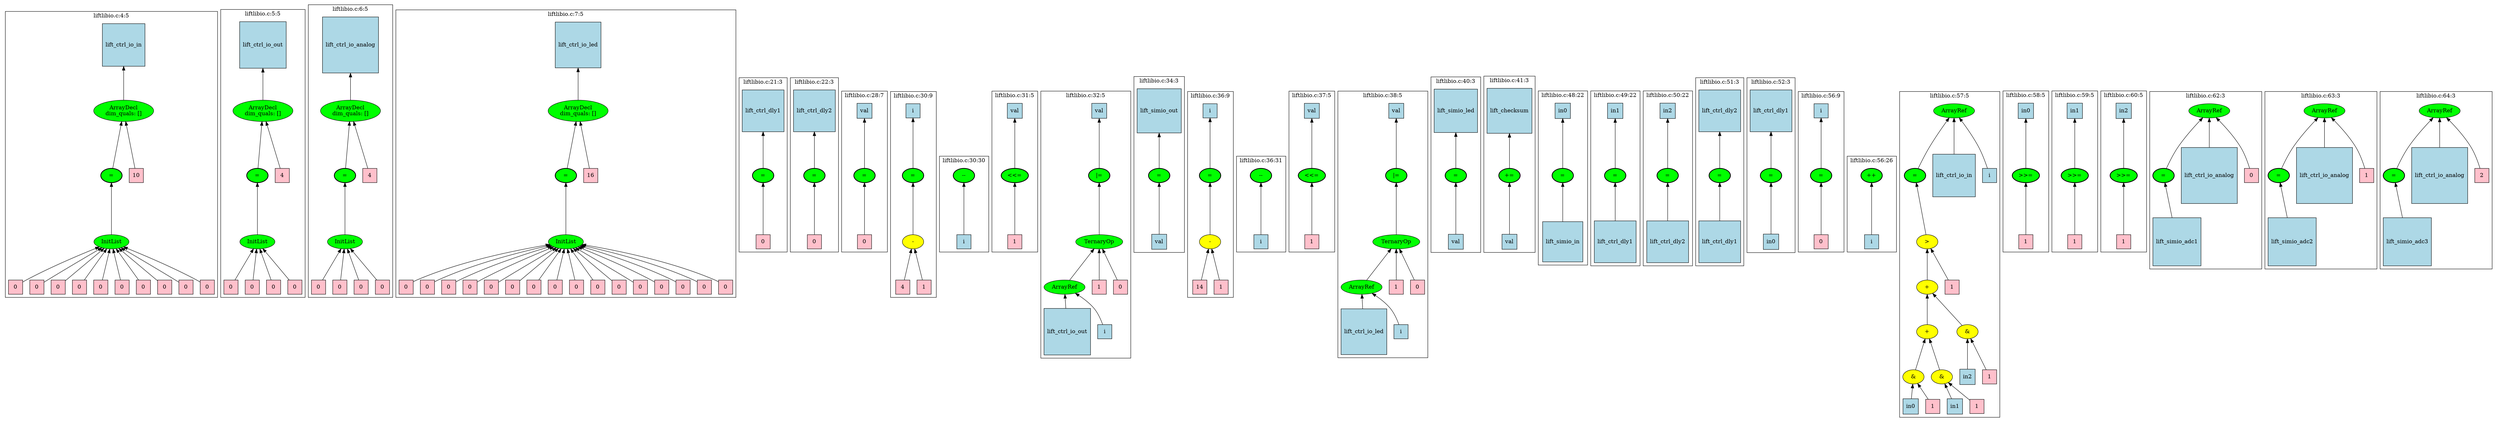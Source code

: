 strict graph "" {
	graph [bb="0,0,5791.9,946",
		newrank=true
	];
	node [label="\N"];
	{
		graph [rank=same,
			rankdir=LR
		];
		rank2	[height=0.5,
			label="",
			pos="0.5,562.5",
			style=invis,
			width=0.013889];
		73	[fillcolor=green,
			height=0.5,
			label="=",
			pos="278.5,562.5",
			style="filled,bold",
			width=0.75];
		rank2 -- 73	[pos="1.043,562.5 84.497,562.5 167.95,562.5 251.4,562.5",
			style=invis];
		89	[fillcolor=green,
			height=0.5,
			label="=",
			pos="650.5,562.5",
			style="filled,bold",
			width=0.75];
		73 -- 89	[pos="283.37,580.52 289.42,598.93 301.7,626.53 323.5,639 365.75,663.16 496.13,653.76 542.5,639 580.38,626.94 616.38,596.25 635.75,577.61",
			style=invis];
		99	[fillcolor=green,
			height=0.5,
			label="=",
			pos="872.5,562.5",
			style="filled,bold",
			width=0.75];
		89 -- 99	[pos="655.37,580.52 661.42,598.93 673.7,626.53 695.5,639 722.12,654.23 735.28,648.3 764.5,639 802.38,626.94 838.38,596.25 857.75,577.61",
			style=invis];
		109	[fillcolor=green,
			height=0.5,
			label="=",
			pos="1430.5,562.5",
			style="filled,bold",
			width=0.75];
		99 -- 109	[pos="877.37,580.52 883.42,598.93 895.7,626.53 917.5,639 944.12,654.23 955.94,641.61 986.5,639 1147,625.27 1336.7,584.1 1404.7,568.54",
			style=invis];
		161	[fillcolor=green,
			height=0.5,
			label="=",
			pos="1921.5,562.5",
			style="filled,bold",
			width=0.75];
		109 -- 161	[pos="1435.4,580.52 1441.4,598.93 1453.7,626.53 1475.5,639 1512.2,660.02 1818.1,656.77 1856.5,639 1882.8,626.85 1902.3,598.29 1912.8,579.71",
			style=invis];
		164	[fillcolor=green,
			height=0.5,
			label="=",
			pos="2033.5,562.5",
			style="filled,bold",
			width=0.75];
		161 -- 164	[pos="1948.6,562.5 1967.9,562.5 1987.1,562.5 2006.3,562.5",
			style=invis];
		173	[fillcolor=green,
			height=0.5,
			label="=",
			pos="2140.5,562.5",
			style="filled,bold",
			width=0.75];
		164 -- 173	[pos="2060.7,562.5 2078.2,562.5 2095.8,562.5 2113.4,562.5",
			style=invis];
		182	[fillcolor=green,
			height=0.5,
			label="=",
			pos="2249.5,562.5",
			style="filled,bold",
			width=0.75];
		173 -- 182	[pos="2167.8,562.5 2186,562.5 2204.2,562.5 2222.4,562.5",
			style=invis];
		190	[fillcolor=green,
			height=0.5,
			label="--",
			pos="2360.5,562.5",
			style="filled,bold",
			width=0.75];
		182 -- 190	[pos="2276.8,562.5 2295.7,562.5 2314.5,562.5 2333.4,562.5",
			style=invis];
		193	[fillcolor=green,
			height=0.5,
			label="<<=",
			pos="2466.5,562.5",
			style="filled,bold",
			width=0.75];
		190 -- 193	[pos="2387.8,562.5 2405,562.5 2422.2,562.5 2439.5,562.5",
			style=invis];
		196	[fillcolor=green,
			height=0.5,
			label="|=",
			pos="2654.5,562.5",
			style="filled,bold",
			width=0.75];
		193 -- 196	[pos="2493.7,562.5 2538.3,562.5 2582.9,562.5 2627.5,562.5",
			style=invis];
		204	[fillcolor=green,
			height=0.5,
			label="=",
			pos="2797.5,562.5",
			style="filled,bold",
			width=0.75];
		196 -- 204	[pos="2681.6,562.5 2711.2,562.5 2740.8,562.5 2770.3,562.5",
			style=invis];
		209	[fillcolor=green,
			height=0.5,
			label="=",
			pos="2913.5,562.5",
			style="filled,bold",
			width=0.75];
		204 -- 209	[pos="2824.7,562.5 2845.3,562.5 2865.9,562.5 2886.4,562.5",
			style=invis];
		217	[fillcolor=green,
			height=0.5,
			label="--",
			pos="3024.5,562.5",
			style="filled,bold",
			width=0.75];
		209 -- 217	[pos="2940.8,562.5 2959.7,562.5 2978.5,562.5 2997.4,562.5",
			style=invis];
		220	[fillcolor=green,
			height=0.5,
			label="<<=",
			pos="3130.5,562.5",
			style="filled,bold",
			width=0.75];
		217 -- 220	[pos="3051.8,562.5 3069,562.5 3086.2,562.5 3103.5,562.5",
			style=invis];
		223	[fillcolor=green,
			height=0.5,
			label="|=",
			pos="3318.5,562.5",
			style="filled,bold",
			width=0.75];
		220 -- 223	[pos="3157.7,562.5 3202.3,562.5 3246.9,562.5 3291.5,562.5",
			style=invis];
		231	[fillcolor=green,
			height=0.5,
			label="=",
			pos="3461.5,562.5",
			style="filled,bold",
			width=0.75];
		223 -- 231	[pos="3345.6,562.5 3375.2,562.5 3404.8,562.5 3434.3,562.5",
			style=invis];
		234	[fillcolor=green,
			height=0.5,
			label="+=",
			pos="3579.5,562.5",
			style="filled,bold",
			width=0.75];
		231 -- 234	[pos="3488.7,562.5 3509.9,562.5 3531,562.5 3552.2,562.5",
			style=invis];
		246	[fillcolor=green,
			height=0.5,
			label="=",
			pos="3694.5,562.5",
			style="filled,bold",
			width=0.75];
		234 -- 246	[pos="3606.9,562.5 3627.1,562.5 3647.3,562.5 3667.5,562.5",
			style=invis];
		250	[fillcolor=green,
			height=0.5,
			label="=",
			pos="3806.5,562.5",
			style="filled,bold",
			width=0.75];
		246 -- 250	[pos="3721.6,562.5 3740.9,562.5 3760.1,562.5 3779.3,562.5",
			style=invis];
		254	[fillcolor=green,
			height=0.5,
			label="=",
			pos="3918.5,562.5",
			style="filled,bold",
			width=0.75];
		250 -- 254	[pos="3833.6,562.5 3852.9,562.5 3872.1,562.5 3891.3,562.5",
			style=invis];
		258	[fillcolor=green,
			height=0.5,
			label="=",
			pos="4030.5,562.5",
			style="filled,bold",
			width=0.75];
		254 -- 258	[pos="3945.6,562.5 3964.9,562.5 3984.1,562.5 4003.3,562.5",
			style=invis];
		261	[fillcolor=green,
			height=0.5,
			label="=",
			pos="4142.5,562.5",
			style="filled,bold",
			width=0.75];
		258 -- 261	[pos="4057.6,562.5 4076.9,562.5 4096.1,562.5 4115.3,562.5",
			style=invis];
		266	[fillcolor=green,
			height=0.5,
			label="=",
			pos="4249.5,562.5",
			style="filled,bold",
			width=0.75];
		261 -- 266	[pos="4169.7,562.5 4187.2,562.5 4204.8,562.5 4222.4,562.5",
			style=invis];
		272	[fillcolor=green,
			height=0.5,
			label="++",
			pos="4355.5,562.5",
			style="filled,bold",
			width=0.75];
		266 -- 272	[pos="4276.8,562.5 4294,562.5 4311.2,562.5 4328.5,562.5",
			style=invis];
		275	[fillcolor=green,
			height=0.5,
			label="=",
			pos="4465.5,562.5",
			style="filled,bold",
			width=0.75];
		272 -- 275	[pos="4382.6,562.5 4401.1,562.5 4419.7,562.5 4438.3,562.5",
			style=invis];
		292	[fillcolor=green,
			height=0.5,
			label=">>=",
			pos="4719.5,562.5",
			style="filled,bold",
			width=0.75];
		275 -- 292	[pos="4470.4,580.52 4476.4,598.93 4488.7,626.53 4510.5,639 4539.2,655.44 4629.7,653.49 4659.5,639 4684.5,626.81 4702.2,598.56 4711.6,580.01",
			style=invis];
		295	[fillcolor=green,
			height=0.5,
			label=">>=",
			pos="4822.5,562.5",
			style="filled,bold",
			width=0.75];
		292 -- 295	[pos="4746.9,562.5 4763,562.5 4779.2,562.5 4795.3,562.5",
			style=invis];
		298	[fillcolor=green,
			height=0.5,
			label=">>=",
			pos="4925.5,562.5",
			style="filled,bold",
			width=0.75];
		295 -- 298	[pos="4849.9,562.5 4866,562.5 4882.2,562.5 4898.3,562.5",
			style=invis];
		301	[fillcolor=green,
			height=0.5,
			label="=",
			pos="5016.5,562.5",
			style="filled,bold",
			width=0.75];
		298 -- 301	[pos="4952.5,562.5 4964.7,562.5 4976.8,562.5 4989,562.5",
			style=invis];
		306	[fillcolor=green,
			height=0.5,
			label="=",
			pos="5284.5,562.5",
			style="filled,bold",
			width=0.75];
		301 -- 306	[pos="5021.5,580.19 5027.7,598.61 5040.4,626.49 5062.5,639 5096.2,658.03 5202.7,657.71 5236.5,639 5259,626.55 5272.4,598.66 5279.1,580.22",
			style=invis];
		311	[fillcolor=green,
			height=0.5,
			label="=",
			pos="5552.5,562.5",
			style="filled,bold",
			width=0.75];
		306 -- 311	[pos="5289.5,580.19 5295.7,598.61 5308.4,626.49 5330.5,639 5364.2,658.03 5470.7,657.71 5504.5,639 5527,626.55 5540.4,598.66 5547.1,580.22",
			style=invis];
		end	[height=0.5,
			label="",
			pos="5788.5,562.5",
			style=invis,
			width=0.013889];
		311 -- end	[pos="5557.5,580.19 5563.7,598.61 5576.4,626.49 5598.5,639 5632.2,658.03 5739.6,659.33 5772.5,639 5798.4,623.02 5791.2,576.43 5789,565.04",
			style=invis];
	}
	subgraph cluster261 {
		graph [bb="4090.5,391,4194.5,779",
			label="liftlibio.c:52:3",
			lheight=0.21,
			lp="4142.5,767.5",
			lwidth=1.10
		];
		261;
		263	[fillcolor=lightblue,
			height=0.5,
			label=in0,
			pos="4142.5,417",
			shape=square,
			style=filled,
			width=0.5];
		261 -- 263	[dir=back,
			pos="s,4142.5,544.48 4142.5,534.14 4142.5,504.91 4142.5,459.48 4142.5,435"];
		262	[fillcolor=lightblue,
			height=1.2222,
			label=lift_ctrl_dly1,
			pos="4142.5,704",
			shape=square,
			style=filled,
			width=1.2222];
		262 -- 261	[dir=back,
			pos="s,4142.5,659.63 4142.5,649.36 4142.5,624.93 4142.5,597.7 4142.5,580.59"];
	}
	subgraph cluster196 {
		graph [bb="2522.5,152,2734.5,753",
			label="liftlibio.c:32:5",
			lheight=0.21,
			lp="2628.5,741.5",
			lwidth=1.10
		];
		196;
		198	[fillcolor=green,
			height=0.5,
			label=TernaryOp,
			pos="2654.5,417",
			style=filled,
			width=1.3721];
		196 -- 198	[dir=back,
			pos="s,2654.5,544.48 2654.5,534.14 2654.5,504.91 2654.5,459.48 2654.5,435"];
		199	[fillcolor=green,
			height=0.5,
			label=ArrayRef,
			pos="2574.5,312",
			style=filled,
			width=1.2277];
		198 -- 199	[dir=back,
			pos="s,2641.6,399.45 2635.4,391.46 2620.6,372.31 2600.3,346.24 2587.3,329.51"];
		202	[fillcolor=pink,
			height=0.5,
			label=1,
			pos="2654.5,312",
			shape=square,
			style=filled,
			width=0.5];
		198 -- 202	[dir=back,
			pos="s,2654.5,398.99 2654.5,388.76 2654.5,370.12 2654.5,346 2654.5,330.03"];
		203	[fillcolor=pink,
			height=0.5,
			label=0,
			pos="2708.5,312",
			shape=square,
			style=filled,
			width=0.5];
		198 -- 203	[dir=back,
			pos="s,2663.4,398.99 2668.1,390.05 2678,371.25 2691,346.37 2699.6,330.03"];
		200	[fillcolor=lightblue,
			height=1.3611,
			label=lift_ctrl_io_out,
			pos="2579.5,209",
			shape=square,
			style=filled,
			width=1.3611];
		199 -- 200	[dir=back,
			pos="s,2575.3,293.87 2575.8,283.77 2576.2,275.85 2576.7,266.95 2577.1,258.15"];
		201	[fillcolor=lightblue,
			height=0.5,
			label=i,
			pos="2664.5,209",
			shape=square,
			style=filled,
			width=0.5];
		199 -- 201	[dir=back,
			pos="s,2595.8,296.19 2603.8,290.01 2615.1,280.97 2627.7,269.78 2637.5,258 2645.2,248.72 2651.8,236.95 2656.6,227.39"];
		197	[fillcolor=lightblue,
			height=0.5,
			label=val,
			pos="2654.5,704",
			shape=square,
			style=filled,
			width=0.5];
		197 -- 196	[dir=back,
			pos="s,2654.5,685.89 2654.5,675.54 2654.5,647.39 2654.5,604.46 2654.5,580.75"];
	}
	subgraph cluster109 {
		graph [bb="999.5,286,1861.5,928.5",
			label="liftlibio.c:7:5",
			lheight=0.21,
			lp="1430.5,917",
			lwidth=1.00
		];
		109;
		114	[fillcolor=green,
			height=0.5,
			label=InitList,
			pos="1430.5,417",
			style=filled,
			width=1.011];
		109 -- 114	[dir=back,
			pos="s,1430.5,544.48 1430.5,534.14 1430.5,504.91 1430.5,459.48 1430.5,435"];
		115	[fillcolor=pink,
			height=0.5,
			label=0,
			pos="1025.5,312",
			shape=square,
			style=filled,
			width=0.5];
		114 -- 115	[dir=back,
			pos="s,1395.4,412.04 1385.3,410.73 1312.8,401.2 1167.2,377.51 1052.5,330 1049.5,328.77 1046.5,327.23 1043.6,325.57"];
		116	[fillcolor=pink,
			height=0.5,
			label=0,
			pos="1079.5,312",
			shape=square,
			style=filled,
			width=0.5];
		114 -- 116	[dir=back,
			pos="s,1396.3,410.44 1386.2,408.63 1322.4,397.07 1202,371.6 1106.5,330 1103.6,328.72 1100.6,327.14 1097.7,325.48"];
		117	[fillcolor=pink,
			height=0.5,
			label=0,
			pos="1133.5,312",
			shape=square,
			style=filled,
			width=0.5];
		114 -- 117	[dir=back,
			pos="s,1397.9,408.47 1388,406.02 1333.7,392.49 1237.6,365.85 1160.5,330 1157.6,328.65 1154.6,327.03 1151.7,325.35"];
		118	[fillcolor=pink,
			height=0.5,
			label=0,
			pos="1187.5,312",
			shape=square,
			style=filled,
			width=0.5];
		114 -- 118	[dir=back,
			pos="s,1401.1,406.23 1391.7,402.96 1347.7,387.65 1274.4,360.45 1214.5,330 1211.5,328.49 1208.5,326.76 1205.5,324.99"];
		119	[fillcolor=pink,
			height=0.5,
			label=0,
			pos="1241.5,312",
			shape=square,
			style=filled,
			width=0.5];
		114 -- 119	[dir=back,
			pos="s,1405.8,403.59 1396.5,398.9 1363.5,382.03 1312,355.2 1268.5,330 1265.6,328.33 1262.6,326.52 1259.7,324.71"];
		120	[fillcolor=pink,
			height=0.5,
			label=0,
			pos="1295.5,312",
			shape=square,
			style=filled,
			width=0.5];
		114 -- 120	[dir=back,
			pos="s,1411.4,401.46 1403.3,395.23 1376.6,374.86 1336.6,344.37 1313.6,326.81"];
		121	[fillcolor=pink,
			height=0.5,
			label=0,
			pos="1349.5,312",
			shape=square,
			style=filled,
			width=0.5];
		114 -- 121	[dir=back,
			pos="s,1417.8,399.91 1411.6,391.99 1396.7,372.98 1376.2,346.91 1362.9,330.01"];
		122	[fillcolor=pink,
			height=0.5,
			label=0,
			pos="1403.5,312",
			shape=square,
			style=filled,
			width=0.5];
		114 -- 122	[dir=back,
			pos="s,1426,398.99 1423.5,389.28 1418.6,370.57 1412.2,346.14 1408,330.03"];
		123	[fillcolor=pink,
			height=0.5,
			label=0,
			pos="1457.5,312",
			shape=square,
			style=filled,
			width=0.5];
		114 -- 123	[dir=back,
			pos="s,1435,398.99 1437.5,389.28 1442.4,370.57 1448.8,346.14 1453,330.03"];
		124	[fillcolor=pink,
			height=0.5,
			label=0,
			pos="1511.5,312",
			shape=square,
			style=filled,
			width=0.5];
		114 -- 124	[dir=back,
			pos="s,1443.2,399.91 1449.4,391.99 1464.3,372.98 1484.8,346.91 1498.1,330.01"];
		125	[fillcolor=pink,
			height=0.5,
			label=0,
			pos="1565.5,312",
			shape=square,
			style=filled,
			width=0.5];
		114 -- 125	[dir=back,
			pos="s,1449.6,401.46 1457.7,395.23 1484.4,374.86 1524.4,344.37 1547.4,326.81"];
		126	[fillcolor=pink,
			height=0.5,
			label=0,
			pos="1619.5,312",
			shape=square,
			style=filled,
			width=0.5];
		114 -- 126	[dir=back,
			pos="s,1455.2,403.59 1464.5,398.9 1497.5,382.03 1549,355.2 1592.5,330 1595.4,328.33 1598.4,326.52 1601.3,324.71"];
		127	[fillcolor=pink,
			height=0.5,
			label=0,
			pos="1673.5,312",
			shape=square,
			style=filled,
			width=0.5];
		114 -- 127	[dir=back,
			pos="s,1459.9,406.23 1469.3,402.96 1513.3,387.65 1586.6,360.45 1646.5,330 1649.5,328.49 1652.5,326.76 1655.5,324.99"];
		128	[fillcolor=pink,
			height=0.5,
			label=0,
			pos="1727.5,312",
			shape=square,
			style=filled,
			width=0.5];
		114 -- 128	[dir=back,
			pos="s,1463.1,408.47 1473,406.02 1527.3,392.49 1623.4,365.85 1700.5,330 1703.4,328.65 1706.4,327.03 1709.3,325.35"];
		129	[fillcolor=pink,
			height=0.5,
			label=0,
			pos="1781.5,312",
			shape=square,
			style=filled,
			width=0.5];
		114 -- 129	[dir=back,
			pos="s,1464.7,410.44 1474.8,408.63 1538.6,397.07 1659,371.6 1754.5,330 1757.4,328.72 1760.4,327.14 1763.3,325.48"];
		130	[fillcolor=pink,
			height=0.5,
			label=0,
			pos="1835.5,312",
			shape=square,
			style=filled,
			width=0.5];
		114 -- 130	[dir=back,
			pos="s,1465.6,412.04 1475.7,410.73 1548.2,401.2 1693.8,377.51 1808.5,330 1811.5,328.77 1814.5,327.23 1817.4,325.57"];
		110	[fillcolor=green,
			height=0.74639,
			label="ArrayDecl
dim_quals: []",
			pos="1461.5,704",
			style=filled,
			width=1.7678];
		110 -- 109	[dir=back,
			pos="s,1455.7,677.09 1453.6,667.3 1447.4,639.43 1439,601.95 1434.3,580.49"];
		113	[fillcolor=pink,
			height=0.5,
			label=16,
			pos="1493.5,562.5",
			shape=square,
			style=filled,
			width=0.5];
		110 -- 113	[dir=back,
			pos="s,1467.4,677.09 1469.8,666.99 1476.1,639.33 1484.6,602.34 1489.5,580.9"];
		111	[fillcolor=lightblue,
			height=1.3611,
			label=lift_ctrl_io_led,
			pos="1461.5,848.5",
			shape=square,
			style=filled,
			width=1.3611];
		111 -- 110	[dir=back,
			pos="s,1461.5,799.26 1461.5,789.2 1461.5,769.04 1461.5,747.46 1461.5,731.19"];
	}
	subgraph cluster99 {
		graph [bb="777.5,286,991.5,938",
			label="liftlibio.c:6:5",
			lheight=0.21,
			lp="884.5,926.5",
			lwidth=1.00
		];
		99;
		104	[fillcolor=green,
			height=0.5,
			label=InitList,
			pos="872.5,417",
			style=filled,
			width=1.011];
		99 -- 104	[dir=back,
			pos="s,872.5,544.48 872.5,534.14 872.5,504.91 872.5,459.48 872.5,435"];
		105	[fillcolor=pink,
			height=0.5,
			label=0,
			pos="803.5,312",
			shape=square,
			style=filled,
			width=0.5];
		104 -- 105	[dir=back,
			pos="s,861.41,399.45 855.78,391.05 843.16,372.2 826.16,346.82 815.02,330.19"];
		106	[fillcolor=pink,
			height=0.5,
			label=0,
			pos="857.5,312",
			shape=square,
			style=filled,
			width=0.5];
		104 -- 106	[dir=back,
			pos="s,870.02,398.99 868.57,389.02 865.85,370.35 862.32,346.07 859.98,330.03"];
		107	[fillcolor=pink,
			height=0.5,
			label=0,
			pos="911.5,312",
			shape=square,
			style=filled,
			width=0.5];
		104 -- 107	[dir=back,
			pos="s,878.94,398.99 882.52,389.54 889.61,370.8 898.92,346.22 905.05,330.03"];
		108	[fillcolor=pink,
			height=0.5,
			label=0,
			pos="965.5,312",
			shape=square,
			style=filled,
			width=0.5];
		104 -- 108	[dir=back,
			pos="s,886.62,400.36 893.53,392.71 910.69,373.71 934.54,347.29 950,330.17"];
		100	[fillcolor=green,
			height=0.74639,
			label="ArrayDecl
dim_quals: []",
			pos="903.5,704",
			style=filled,
			width=1.7678];
		100 -- 99	[dir=back,
			pos="s,897.74,677.09 895.57,667.3 889.37,639.43 881.04,601.95 876.28,580.49"];
		103	[fillcolor=pink,
			height=0.5,
			label=4,
			pos="935.5,562.5",
			shape=square,
			style=filled,
			width=0.5];
		100 -- 103	[dir=back,
			pos="s,909.44,677.09 911.76,666.99 918.1,639.33 926.59,602.34 931.51,580.9"];
		101	[fillcolor=lightblue,
			height=1.625,
			label=lift_ctrl_io_analog,
			pos="903.5,848.5",
			shape=square,
			style=filled,
			width=1.625];
		101 -- 100	[dir=back,
			pos="s,903.5,789.95 903.5,779.82 903.5,762.5 903.5,744.91 903.5,731.13"];
	}
	subgraph cluster73 {
		graph [bb="9.5,286,547.5,925.5",
			label="liftlibio.c:4:5",
			lheight=0.21,
			lp="278.5,914",
			lwidth=1.00
		];
		73;
		78	[fillcolor=green,
			height=0.5,
			label=InitList,
			pos="278.5,417",
			style=filled,
			width=1.011];
		73 -- 78	[dir=back,
			pos="s,278.5,544.48 278.5,534.14 278.5,504.91 278.5,459.48 278.5,435"];
		79	[fillcolor=pink,
			height=0.5,
			label=0,
			pos="35.5,312",
			shape=square,
			style=filled,
			width=0.5];
		78 -- 79	[dir=back,
			pos="s,249.11,406.23 239.65,402.96 195.68,387.65 122.37,360.45 62.5,330 59.537,328.49 56.48,326.76 53.536,324.99"];
		80	[fillcolor=pink,
			height=0.5,
			label=0,
			pos="89.5,312",
			shape=square,
			style=filled,
			width=0.5];
		78 -- 80	[dir=back,
			pos="s,253.77,403.59 244.54,398.9 211.48,382.03 160.01,355.2 116.5,330 113.62,328.33 110.61,326.52 107.69,324.71"];
		81	[fillcolor=pink,
			height=0.5,
			label=0,
			pos="143.5,312",
			shape=square,
			style=filled,
			width=0.5];
		78 -- 81	[dir=back,
			pos="s,259.44,401.46 251.28,395.23 224.58,374.86 184.61,344.37 161.6,326.81"];
		82	[fillcolor=pink,
			height=0.5,
			label=0,
			pos="197.5,312",
			shape=square,
			style=filled,
			width=0.5];
		78 -- 82	[dir=back,
			pos="s,265.84,399.91 259.61,391.99 244.67,372.98 224.17,346.91 210.88,330.01"];
		83	[fillcolor=pink,
			height=0.5,
			label=0,
			pos="251.5,312",
			shape=square,
			style=filled,
			width=0.5];
		78 -- 83	[dir=back,
			pos="s,274.04,398.99 271.5,389.28 266.59,370.57 260.19,346.14 255.97,330.03"];
		84	[fillcolor=pink,
			height=0.5,
			label=0,
			pos="305.5,312",
			shape=square,
			style=filled,
			width=0.5];
		78 -- 84	[dir=back,
			pos="s,282.96,398.99 285.5,389.28 290.41,370.57 296.81,346.14 301.03,330.03"];
		85	[fillcolor=pink,
			height=0.5,
			label=0,
			pos="359.5,312",
			shape=square,
			style=filled,
			width=0.5];
		78 -- 85	[dir=back,
			pos="s,291.16,399.91 297.39,391.99 312.33,372.98 332.83,346.91 346.12,330.01"];
		86	[fillcolor=pink,
			height=0.5,
			label=0,
			pos="413.5,312",
			shape=square,
			style=filled,
			width=0.5];
		78 -- 86	[dir=back,
			pos="s,297.56,401.46 305.72,395.23 332.42,374.86 372.39,344.37 395.4,326.81"];
		87	[fillcolor=pink,
			height=0.5,
			label=0,
			pos="467.5,312",
			shape=square,
			style=filled,
			width=0.5];
		78 -- 87	[dir=back,
			pos="s,303.23,403.59 312.46,398.9 345.52,382.03 396.99,355.2 440.5,330 443.38,328.33 446.39,326.52 449.31,324.71"];
		88	[fillcolor=pink,
			height=0.5,
			label=0,
			pos="521.5,312",
			shape=square,
			style=filled,
			width=0.5];
		78 -- 88	[dir=back,
			pos="s,307.89,406.23 317.35,402.96 361.32,387.65 434.63,360.45 494.5,330 497.46,328.49 500.52,326.76 503.46,324.99"];
		74	[fillcolor=green,
			height=0.74639,
			label="ArrayDecl
dim_quals: []",
			pos="309.5,704",
			style=filled,
			width=1.7678];
		74 -- 73	[dir=back,
			pos="s,303.74,677.09 301.57,667.3 295.37,639.43 287.04,601.95 282.28,580.49"];
		77	[fillcolor=pink,
			height=0.5,
			label=10,
			pos="341.5,562.5",
			shape=square,
			style=filled,
			width=0.5];
		74 -- 77	[dir=back,
			pos="s,315.44,677.09 317.76,666.99 324.1,639.33 332.59,602.34 337.51,580.9"];
		75	[fillcolor=lightblue,
			height=1.2778,
			label=lift_ctrl_io_in,
			pos="309.5,848.5",
			shape=square,
			style=filled,
			width=1.2778];
		75 -- 74	[dir=back,
			pos="s,309.5,802.41 309.5,792.28 309.5,771.24 309.5,748.24 309.5,731.14"];
	}
	subgraph cluster193 {
		graph [bb="2419.5,391,2514.5,753",
			label="liftlibio.c:31:5",
			lheight=0.21,
			lp="2467,741.5",
			lwidth=1.10
		];
		193;
		195	[fillcolor=pink,
			height=0.5,
			label=1,
			pos="2466.5,417",
			shape=square,
			style=filled,
			width=0.5];
		193 -- 195	[dir=back,
			pos="s,2466.5,544.48 2466.5,534.14 2466.5,504.91 2466.5,459.48 2466.5,435"];
		194	[fillcolor=lightblue,
			height=0.5,
			label=val,
			pos="2466.5,704",
			shape=square,
			style=filled,
			width=0.5];
		194 -- 193	[dir=back,
			pos="s,2466.5,685.89 2466.5,675.54 2466.5,647.39 2466.5,604.46 2466.5,580.75"];
	}
	subgraph cluster292 {
		graph [bb="4672.5,391,4767.5,753",
			label="liftlibio.c:58:5",
			lheight=0.21,
			lp="4720,741.5",
			lwidth=1.10
		];
		292;
		294	[fillcolor=pink,
			height=0.5,
			label=1,
			pos="4719.5,417",
			shape=square,
			style=filled,
			width=0.5];
		292 -- 294	[dir=back,
			pos="s,4719.5,544.48 4719.5,534.14 4719.5,504.91 4719.5,459.48 4719.5,435"];
		293	[fillcolor=lightblue,
			height=0.5,
			label=in0,
			pos="4719.5,704",
			shape=square,
			style=filled,
			width=0.5];
		293 -- 292	[dir=back,
			pos="s,4719.5,685.89 4719.5,675.54 4719.5,647.39 4719.5,604.46 4719.5,580.75"];
	}
	subgraph cluster258 {
		graph [bb="3978.5,365,4082.5,779",
			label="liftlibio.c:51:3",
			lheight=0.21,
			lp="4030.5,767.5",
			lwidth=1.10
		];
		258;
		260	[fillcolor=lightblue,
			height=1.2222,
			label=lift_ctrl_dly1,
			pos="4030.5,417",
			shape=square,
			style=filled,
			width=1.2222];
		258 -- 260	[dir=back,
			pos="s,4030.5,544.48 4030.5,534.21 4030.5,513.57 4030.5,484.82 4030.5,461.09"];
		259	[fillcolor=lightblue,
			height=1.2222,
			label=lift_ctrl_dly2,
			pos="4030.5,704",
			shape=square,
			style=filled,
			width=1.2222];
		259 -- 258	[dir=back,
			pos="s,4030.5,659.63 4030.5,649.36 4030.5,624.93 4030.5,597.7 4030.5,580.59"];
	}
	subgraph cluster217 {
		graph [bb="2974.5,391,3075.5,611.5",
			label="liftlibio.c:36:31",
			lheight=0.21,
			lp="3025,600",
			lwidth=1.18
		];
		217;
		218	[fillcolor=lightblue,
			height=0.5,
			label=i,
			pos="3024.5,417",
			shape=square,
			style=filled,
			width=0.5];
		217 -- 218	[dir=back,
			pos="s,3024.5,544.48 3024.5,534.14 3024.5,504.91 3024.5,459.48 3024.5,435"];
	}
	subgraph cluster190 {
		graph [bb="2310.5,391,2411.5,611.5",
			label="liftlibio.c:30:30",
			lheight=0.21,
			lp="2361,600",
			lwidth=1.18
		];
		190;
		191	[fillcolor=lightblue,
			height=0.5,
			label=i,
			pos="2360.5,417",
			shape=square,
			style=filled,
			width=0.5];
		190 -- 191	[dir=back,
			pos="s,2360.5,544.48 2360.5,534.14 2360.5,504.91 2360.5,459.48 2360.5,435"];
	}
	subgraph cluster234 {
		graph [bb="3524.5,391,3634.5,782",
			label="liftlibio.c:41:3",
			lheight=0.21,
			lp="3579.5,770.5",
			lwidth=1.10
		];
		234;
		236	[fillcolor=lightblue,
			height=0.5,
			label=val,
			pos="3579.5,417",
			shape=square,
			style=filled,
			width=0.5];
		234 -- 236	[dir=back,
			pos="s,3579.5,544.48 3579.5,534.14 3579.5,504.91 3579.5,459.48 3579.5,435"];
		235	[fillcolor=lightblue,
			height=1.3056,
			label=lift_checksum,
			pos="3579.5,704",
			shape=square,
			style=filled,
			width=1.3056];
		235 -- 234	[dir=back,
			pos="s,3579.5,656.94 3579.5,646.91 3579.5,623.13 3579.5,597.14 3579.5,580.6"];
	}
	subgraph cluster295 {
		graph [bb="4775.5,391,4870.5,753",
			label="liftlibio.c:59:5",
			lheight=0.21,
			lp="4823,741.5",
			lwidth=1.10
		];
		295;
		297	[fillcolor=pink,
			height=0.5,
			label=1,
			pos="4822.5,417",
			shape=square,
			style=filled,
			width=0.5];
		295 -- 297	[dir=back,
			pos="s,4822.5,544.48 4822.5,534.14 4822.5,504.91 4822.5,459.48 4822.5,435"];
		296	[fillcolor=lightblue,
			height=0.5,
			label=in1,
			pos="4822.5,704",
			shape=square,
			style=filled,
			width=0.5];
		296 -- 295	[dir=back,
			pos="s,4822.5,685.89 4822.5,675.54 4822.5,647.39 4822.5,604.46 4822.5,580.75"];
	}
	subgraph cluster182 {
		graph [bb="2196.5,286,2302.5,753",
			label="liftlibio.c:30:9",
			lheight=0.21,
			lp="2249.5,741.5",
			lwidth=1.10
		];
		182;
		184	[fillcolor=yellow,
			height=0.5,
			label="-",
			pos="2249.5,417",
			style=filled,
			width=0.75];
		182 -- 184	[dir=back,
			pos="s,2249.5,544.48 2249.5,534.14 2249.5,504.91 2249.5,459.48 2249.5,435"];
		185	[fillcolor=pink,
			height=0.5,
			label=4,
			pos="2222.5,312",
			shape=square,
			style=filled,
			width=0.5];
		184 -- 185	[dir=back,
			pos="s,2245,398.99 2242.5,389.28 2237.6,370.57 2231.2,346.14 2227,330.03"];
		186	[fillcolor=pink,
			height=0.5,
			label=1,
			pos="2276.5,312",
			shape=square,
			style=filled,
			width=0.5];
		184 -- 186	[dir=back,
			pos="s,2254,398.99 2256.5,389.28 2261.4,370.57 2267.8,346.14 2272,330.03"];
		183	[fillcolor=lightblue,
			height=0.5,
			label=i,
			pos="2249.5,704",
			shape=square,
			style=filled,
			width=0.5];
		183 -- 182	[dir=back,
			pos="s,2249.5,685.89 2249.5,675.54 2249.5,647.39 2249.5,604.46 2249.5,580.75"];
	}
	subgraph cluster231 {
		graph [bb="3406.5,391,3516.5,781.5",
			label="liftlibio.c:40:3",
			lheight=0.21,
			lp="3461.5,770",
			lwidth=1.10
		];
		231;
		233	[fillcolor=lightblue,
			height=0.5,
			label=val,
			pos="3461.5,417",
			shape=square,
			style=filled,
			width=0.5];
		231 -- 233	[dir=back,
			pos="s,3461.5,544.48 3461.5,534.14 3461.5,504.91 3461.5,459.48 3461.5,435"];
		232	[fillcolor=lightblue,
			height=1.2917,
			label=lift_simio_led,
			pos="3461.5,704",
			shape=square,
			style=filled,
			width=1.2917];
		232 -- 231	[dir=back,
			pos="s,3461.5,657.32 3461.5,647.28 3461.5,623.44 3461.5,597.33 3461.5,580.7"];
	}
	subgraph cluster173 {
		graph [bb="2093.5,391,2188.5,753",
			label="liftlibio.c:28:7",
			lheight=0.21,
			lp="2141,741.5",
			lwidth=1.10
		];
		173;
		176	[fillcolor=pink,
			height=0.5,
			label=0,
			pos="2140.5,417",
			shape=square,
			style=filled,
			width=0.5];
		173 -- 176	[dir=back,
			pos="s,2140.5,544.48 2140.5,534.14 2140.5,504.91 2140.5,459.48 2140.5,435"];
		174	[fillcolor=lightblue,
			height=0.5,
			label=val,
			pos="2140.5,704",
			shape=square,
			style=filled,
			width=0.5];
		174 -- 173	[dir=back,
			pos="s,2140.5,685.89 2140.5,675.54 2140.5,647.39 2140.5,604.46 2140.5,580.75"];
	}
	subgraph cluster254 {
		graph [bb="3866.5,365,3970.5,753",
			label="liftlibio.c:50:22",
			lheight=0.21,
			lp="3918.5,741.5",
			lwidth=1.18
		];
		254;
		257	[fillcolor=lightblue,
			height=1.2222,
			label=lift_ctrl_dly2,
			pos="3918.5,417",
			shape=square,
			style=filled,
			width=1.2222];
		254 -- 257	[dir=back,
			pos="s,3918.5,544.48 3918.5,534.21 3918.5,513.57 3918.5,484.82 3918.5,461.09"];
		255	[fillcolor=lightblue,
			height=0.5,
			label=in2,
			pos="3918.5,704",
			shape=square,
			style=filled,
			width=0.5];
		255 -- 254	[dir=back,
			pos="s,3918.5,685.89 3918.5,675.54 3918.5,647.39 3918.5,604.46 3918.5,580.75"];
	}
	subgraph cluster275 {
		graph [bb="4414.5,8,4664.5,753",
			label="liftlibio.c:57:5",
			lheight=0.21,
			lp="4539.5,741.5",
			lwidth=1.10
		];
		275;
		279	[fillcolor=yellow,
			height=0.5,
			label=">",
			pos="4489.5,417",
			style=filled,
			width=0.75];
		275 -- 279	[dir=back,
			pos="s,4468.3,544.48 4470,534.53 4474.9,505.31 4482.5,459.59 4486.7,435"];
		280	[fillcolor=yellow,
			height=0.5,
			label="+",
			pos="4489.5,312",
			style=filled,
			width=0.75];
		279 -- 280	[dir=back,
			pos="s,4489.5,398.99 4489.5,388.76 4489.5,370.12 4489.5,346 4489.5,330.03"];
		291	[fillcolor=pink,
			height=0.5,
			label=1,
			pos="4552.5,312",
			shape=square,
			style=filled,
			width=0.5];
		279 -- 291	[dir=back,
			pos="s,4499.3,399.91 4504.7,391.21 4516.2,372.28 4531.9,346.68 4542.1,330.01"];
		281	[fillcolor=yellow,
			height=0.5,
			label="+",
			pos="4489.5,209",
			style=filled,
			width=0.75];
		280 -- 281	[dir=back,
			pos="s,4489.5,293.87 4489.5,283.69 4489.5,265.7 4489.5,242.7 4489.5,227.22"];
		288	[fillcolor=yellow,
			height=0.5,
			label="&",
			pos="4584.5,209",
			style=filled,
			width=0.75];
		280 -- 288	[dir=back,
			pos="s,4503.5,296.1 4510.6,288.56 4528.9,269.06 4555,241.4 4570.7,224.64"];
		276	[fillcolor=green,
			height=0.5,
			label=ArrayRef,
			pos="4556.5,704",
			style=filled,
			width=1.2277];
		276 -- 275	[dir=back,
			pos="s,4545.2,686.45 4539.5,678.07 4528.5,661.89 4514,640.3 4501.5,621 4492.5,607.16 4482.6,591.26 4475.5,579.7"];
		277	[fillcolor=lightblue,
			height=1.2778,
			label=lift_ctrl_io_in,
			pos="4556.5,562.5",
			shape=square,
			style=filled,
			width=1.2778];
		276 -- 277	[dir=back,
			pos="s,4556.5,685.89 4556.5,675.8 4556.5,656.72 4556.5,630.76 4556.5,608.61"];
		278	[fillcolor=lightblue,
			height=0.5,
			label=i,
			pos="4638.5,562.5",
			shape=square,
			style=filled,
			width=0.5];
		276 -- 278	[dir=back,
			pos="s,4568.6,686.51 4574.5,678.26 4585.8,662.3 4600.2,640.89 4611.5,621 4618.9,607.85 4626.1,592.31 4631.2,580.7"];
		282	[fillcolor=yellow,
			height=0.5,
			label="&",
			pos="4449.5,106",
			style=filled,
			width=0.75];
		281 -- 282	[dir=back,
			pos="s,4482.9,191.32 4479.1,181.8 4471.9,163.46 4462.4,139.5 4456.1,123.7"];
		285	[fillcolor=yellow,
			height=0.5,
			label="&",
			pos="4521.5,106",
			style=filled,
			width=0.75];
		281 -- 285	[dir=back,
			pos="s,4494.8,191.32 4497.9,181.54 4503.7,163.23 4511.2,139.43 4516.2,123.7"];
		289	[fillcolor=lightblue,
			height=0.5,
			label=in2,
			pos="4584.5,106",
			shape=square,
			style=filled,
			width=0.5];
		288 -- 289	[dir=back,
			pos="s,4584.5,190.87 4584.5,180.69 4584.5,162.7 4584.5,139.7 4584.5,124.22"];
		290	[fillcolor=pink,
			height=0.5,
			label=1,
			pos="4638.5,106",
			shape=square,
			style=filled,
			width=0.5];
		288 -- 290	[dir=back,
			pos="s,4593.2,191.77 4598,182.83 4607.7,164.56 4620.7,140.3 4629.3,124.2"];
		283	[fillcolor=lightblue,
			height=0.5,
			label=in0,
			pos="4440.5,34",
			shape=square,
			style=filled,
			width=0.5];
		282 -- 283	[dir=back,
			pos="s,4447.3,88.055 4446,78.005 4444.9,69.362 4443.7,60.03 4442.7,52.275"];
		284	[fillcolor=pink,
			height=0.5,
			label=1,
			pos="4494.5,34",
			shape=square,
			style=filled,
			width=0.5];
		282 -- 284	[dir=back,
			pos="s,4459.7,89.116 4465.2,80.607 4471.2,71.273 4477.9,60.829 4483.4,52.292"];
		286	[fillcolor=lightblue,
			height=0.5,
			label=in1,
			pos="4548.5,34",
			shape=square,
			style=filled,
			width=0.5];
		285 -- 286	[dir=back,
			pos="s,4527.9,88.411 4531.6,78.916 4535,70.084 4538.7,60.441 4541.8,52.447"];
		287	[fillcolor=pink,
			height=0.5,
			label=1,
			pos="4602.5,34",
			shape=square,
			style=filled,
			width=0.5];
		285 -- 287	[dir=back,
			pos="s,4537.5,91.17 4545.3,84.469 4557.7,73.703 4572.7,60.72 4584.3,50.756"];
	}
	subgraph cluster272 {
		graph [bb="4305.5,391,4406.5,611.5",
			label="liftlibio.c:56:26",
			lheight=0.21,
			lp="4356,600",
			lwidth=1.18
		];
		272;
		273	[fillcolor=lightblue,
			height=0.5,
			label=i,
			pos="4355.5,417",
			shape=square,
			style=filled,
			width=0.5];
		272 -- 273	[dir=back,
			pos="s,4355.5,544.48 4355.5,534.14 4355.5,504.91 4355.5,459.48 4355.5,435"];
	}
	subgraph cluster250 {
		graph [bb="3754.5,365,3858.5,753",
			label="liftlibio.c:49:22",
			lheight=0.21,
			lp="3806.5,741.5",
			lwidth=1.18
		];
		250;
		253	[fillcolor=lightblue,
			height=1.2222,
			label=lift_ctrl_dly1,
			pos="3806.5,417",
			shape=square,
			style=filled,
			width=1.2222];
		250 -- 253	[dir=back,
			pos="s,3806.5,544.48 3806.5,534.21 3806.5,513.57 3806.5,484.82 3806.5,461.09"];
		251	[fillcolor=lightblue,
			height=0.5,
			label=in1,
			pos="3806.5,704",
			shape=square,
			style=filled,
			width=0.5];
		251 -- 250	[dir=back,
			pos="s,3806.5,685.89 3806.5,675.54 3806.5,647.39 3806.5,604.46 3806.5,580.75"];
	}
	subgraph cluster223 {
		graph [bb="3186.5,152,3398.5,753",
			label="liftlibio.c:38:5",
			lheight=0.21,
			lp="3292.5,741.5",
			lwidth=1.10
		];
		223;
		225	[fillcolor=green,
			height=0.5,
			label=TernaryOp,
			pos="3318.5,417",
			style=filled,
			width=1.3721];
		223 -- 225	[dir=back,
			pos="s,3318.5,544.48 3318.5,534.14 3318.5,504.91 3318.5,459.48 3318.5,435"];
		226	[fillcolor=green,
			height=0.5,
			label=ArrayRef,
			pos="3238.5,312",
			style=filled,
			width=1.2277];
		225 -- 226	[dir=back,
			pos="s,3305.6,399.45 3299.4,391.46 3284.6,372.31 3264.3,346.24 3251.3,329.51"];
		229	[fillcolor=pink,
			height=0.5,
			label=1,
			pos="3318.5,312",
			shape=square,
			style=filled,
			width=0.5];
		225 -- 229	[dir=back,
			pos="s,3318.5,398.99 3318.5,388.76 3318.5,370.12 3318.5,346 3318.5,330.03"];
		230	[fillcolor=pink,
			height=0.5,
			label=0,
			pos="3372.5,312",
			shape=square,
			style=filled,
			width=0.5];
		225 -- 230	[dir=back,
			pos="s,3327.4,398.99 3332.1,390.05 3342,371.25 3355,346.37 3363.6,330.03"];
		227	[fillcolor=lightblue,
			height=1.3611,
			label=lift_ctrl_io_led,
			pos="3243.5,209",
			shape=square,
			style=filled,
			width=1.3611];
		226 -- 227	[dir=back,
			pos="s,3239.3,293.87 3239.8,283.77 3240.2,275.85 3240.7,266.95 3241.1,258.15"];
		228	[fillcolor=lightblue,
			height=0.5,
			label=i,
			pos="3328.5,209",
			shape=square,
			style=filled,
			width=0.5];
		226 -- 228	[dir=back,
			pos="s,3259.8,296.19 3267.8,290.01 3279.1,280.97 3291.7,269.78 3301.5,258 3309.2,248.72 3315.8,236.95 3320.6,227.39"];
		224	[fillcolor=lightblue,
			height=0.5,
			label=val,
			pos="3318.5,704",
			shape=square,
			style=filled,
			width=0.5];
		224 -- 223	[dir=back,
			pos="s,3318.5,685.89 3318.5,675.54 3318.5,647.39 3318.5,604.46 3318.5,580.75"];
	}
	subgraph cluster164 {
		graph [bb="1981.5,391,2085.5,779",
			label="liftlibio.c:22:3",
			lheight=0.21,
			lp="2033.5,767.5",
			lwidth=1.10
		];
		164;
		166	[fillcolor=pink,
			height=0.5,
			label=0,
			pos="2033.5,417",
			shape=square,
			style=filled,
			width=0.5];
		164 -- 166	[dir=back,
			pos="s,2033.5,544.48 2033.5,534.14 2033.5,504.91 2033.5,459.48 2033.5,435"];
		165	[fillcolor=lightblue,
			height=1.2222,
			label=lift_ctrl_dly2,
			pos="2033.5,704",
			shape=square,
			style=filled,
			width=1.2222];
		165 -- 164	[dir=back,
			pos="s,2033.5,659.63 2033.5,649.36 2033.5,624.93 2033.5,597.7 2033.5,580.59"];
	}
	subgraph cluster89 {
		graph [bb="555.5,286,769.5,928.5",
			label="liftlibio.c:5:5",
			lheight=0.21,
			lp="662.5,917",
			lwidth=1.00
		];
		89;
		94	[fillcolor=green,
			height=0.5,
			label=InitList,
			pos="650.5,417",
			style=filled,
			width=1.011];
		89 -- 94	[dir=back,
			pos="s,650.5,544.48 650.5,534.14 650.5,504.91 650.5,459.48 650.5,435"];
		95	[fillcolor=pink,
			height=0.5,
			label=0,
			pos="581.5,312",
			shape=square,
			style=filled,
			width=0.5];
		94 -- 95	[dir=back,
			pos="s,639.41,399.45 633.78,391.05 621.16,372.2 604.16,346.82 593.02,330.19"];
		96	[fillcolor=pink,
			height=0.5,
			label=0,
			pos="635.5,312",
			shape=square,
			style=filled,
			width=0.5];
		94 -- 96	[dir=back,
			pos="s,648.02,398.99 646.57,389.02 643.85,370.35 640.32,346.07 637.98,330.03"];
		97	[fillcolor=pink,
			height=0.5,
			label=0,
			pos="689.5,312",
			shape=square,
			style=filled,
			width=0.5];
		94 -- 97	[dir=back,
			pos="s,656.94,398.99 660.52,389.54 667.61,370.8 676.92,346.22 683.05,330.03"];
		98	[fillcolor=pink,
			height=0.5,
			label=0,
			pos="743.5,312",
			shape=square,
			style=filled,
			width=0.5];
		94 -- 98	[dir=back,
			pos="s,664.62,400.36 671.53,392.71 688.69,373.71 712.54,347.29 728,330.17"];
		90	[fillcolor=green,
			height=0.74639,
			label="ArrayDecl
dim_quals: []",
			pos="681.5,704",
			style=filled,
			width=1.7678];
		90 -- 89	[dir=back,
			pos="s,675.74,677.09 673.57,667.3 667.37,639.43 659.04,601.95 654.28,580.49"];
		93	[fillcolor=pink,
			height=0.5,
			label=4,
			pos="713.5,562.5",
			shape=square,
			style=filled,
			width=0.5];
		90 -- 93	[dir=back,
			pos="s,687.44,677.09 689.76,666.99 696.1,639.33 704.59,602.34 709.51,580.9"];
		91	[fillcolor=lightblue,
			height=1.3611,
			label=lift_ctrl_io_out,
			pos="681.5,848.5",
			shape=square,
			style=filled,
			width=1.3611];
		91 -- 90	[dir=back,
			pos="s,681.5,799.26 681.5,789.2 681.5,769.04 681.5,747.46 681.5,731.19"];
	}
	subgraph cluster246 {
		graph [bb="3642.5,365.5,3746.5,753",
			label="liftlibio.c:48:22",
			lheight=0.21,
			lp="3694.5,741.5",
			lwidth=1.18
		];
		246;
		249	[fillcolor=lightblue,
			height=1.2083,
			label=lift_simio_in,
			pos="3694.5,417",
			shape=square,
			style=filled,
			width=1.2083];
		246 -- 249	[dir=back,
			pos="s,3694.5,544.48 3694.5,534.45 3694.5,513.71 3694.5,484.67 3694.5,460.78"];
		247	[fillcolor=lightblue,
			height=0.5,
			label=in0,
			pos="3694.5,704",
			shape=square,
			style=filled,
			width=0.5];
		247 -- 246	[dir=back,
			pos="s,3694.5,685.89 3694.5,675.54 3694.5,647.39 3694.5,604.46 3694.5,580.75"];
	}
	subgraph cluster220 {
		graph [bb="3083.5,391,3178.5,753",
			label="liftlibio.c:37:5",
			lheight=0.21,
			lp="3131,741.5",
			lwidth=1.10
		];
		220;
		222	[fillcolor=pink,
			height=0.5,
			label=1,
			pos="3130.5,417",
			shape=square,
			style=filled,
			width=0.5];
		220 -- 222	[dir=back,
			pos="s,3130.5,544.48 3130.5,534.14 3130.5,504.91 3130.5,459.48 3130.5,435"];
		221	[fillcolor=lightblue,
			height=0.5,
			label=val,
			pos="3130.5,704",
			shape=square,
			style=filled,
			width=0.5];
		221 -- 220	[dir=back,
			pos="s,3130.5,685.89 3130.5,675.54 3130.5,647.39 3130.5,604.46 3130.5,580.75"];
	}
	subgraph cluster209 {
		graph [bb="2860.5,286,2966.5,753",
			label="liftlibio.c:36:9",
			lheight=0.21,
			lp="2913.5,741.5",
			lwidth=1.10
		];
		209;
		211	[fillcolor=yellow,
			height=0.5,
			label="-",
			pos="2913.5,417",
			style=filled,
			width=0.75];
		209 -- 211	[dir=back,
			pos="s,2913.5,544.48 2913.5,534.14 2913.5,504.91 2913.5,459.48 2913.5,435"];
		212	[fillcolor=pink,
			height=0.5,
			label=14,
			pos="2886.5,312",
			shape=square,
			style=filled,
			width=0.5];
		211 -- 212	[dir=back,
			pos="s,2909,398.99 2906.5,389.28 2901.6,370.57 2895.2,346.14 2891,330.03"];
		213	[fillcolor=pink,
			height=0.5,
			label=1,
			pos="2940.5,312",
			shape=square,
			style=filled,
			width=0.5];
		211 -- 213	[dir=back,
			pos="s,2918,398.99 2920.5,389.28 2925.4,370.57 2931.8,346.14 2936,330.03"];
		210	[fillcolor=lightblue,
			height=0.5,
			label=i,
			pos="2913.5,704",
			shape=square,
			style=filled,
			width=0.5];
		210 -- 209	[dir=back,
			pos="s,2913.5,685.89 2913.5,675.54 2913.5,647.39 2913.5,604.46 2913.5,580.75"];
	}
	subgraph cluster266 {
		graph [bb="4202.5,391,4297.5,753",
			label="liftlibio.c:56:9",
			lheight=0.21,
			lp="4250,741.5",
			lwidth=1.10
		];
		266;
		268	[fillcolor=pink,
			height=0.5,
			label=0,
			pos="4249.5,417",
			shape=square,
			style=filled,
			width=0.5];
		266 -- 268	[dir=back,
			pos="s,4249.5,544.48 4249.5,534.14 4249.5,504.91 4249.5,459.48 4249.5,435"];
		267	[fillcolor=lightblue,
			height=0.5,
			label=i,
			pos="4249.5,704",
			shape=square,
			style=filled,
			width=0.5];
		267 -- 266	[dir=back,
			pos="s,4249.5,685.89 4249.5,675.54 4249.5,647.39 4249.5,604.46 4249.5,580.75"];
	}
	subgraph cluster161 {
		graph [bb="1869.5,391,1973.5,779",
			label="liftlibio.c:21:3",
			lheight=0.21,
			lp="1921.5,767.5",
			lwidth=1.10
		];
		161;
		163	[fillcolor=pink,
			height=0.5,
			label=0,
			pos="1921.5,417",
			shape=square,
			style=filled,
			width=0.5];
		161 -- 163	[dir=back,
			pos="s,1921.5,544.48 1921.5,534.14 1921.5,504.91 1921.5,459.48 1921.5,435"];
		162	[fillcolor=lightblue,
			height=1.2222,
			label=lift_ctrl_dly1,
			pos="1921.5,704",
			shape=square,
			style=filled,
			width=1.2222];
		162 -- 161	[dir=back,
			pos="s,1921.5,659.63 1921.5,649.36 1921.5,624.93 1921.5,597.7 1921.5,580.59"];
	}
	subgraph cluster204 {
		graph [bb="2742.5,391,2852.5,782",
			label="liftlibio.c:34:3",
			lheight=0.21,
			lp="2797.5,770.5",
			lwidth=1.10
		];
		204;
		206	[fillcolor=lightblue,
			height=0.5,
			label=val,
			pos="2797.5,417",
			shape=square,
			style=filled,
			width=0.5];
		204 -- 206	[dir=back,
			pos="s,2797.5,544.48 2797.5,534.14 2797.5,504.91 2797.5,459.48 2797.5,435"];
		205	[fillcolor=lightblue,
			height=1.3056,
			label=lift_simio_out,
			pos="2797.5,704",
			shape=square,
			style=filled,
			width=1.3056];
		205 -- 204	[dir=back,
			pos="s,2797.5,656.94 2797.5,646.91 2797.5,623.13 2797.5,597.14 2797.5,580.6"];
	}
	subgraph cluster306 {
		graph [bb="5249.5,358,5509.5,753",
			label="liftlibio.c:63:3",
			lheight=0.21,
			lp="5379.5,741.5",
			lwidth=1.10
		];
		306;
		310	[fillcolor=lightblue,
			height=1.4167,
			label=lift_simio_adc2,
			pos="5308.5,417",
			shape=square,
			style=filled,
			width=1.4167];
		306 -- 310	[dir=back,
			pos="s,5287.3,544.48 5289,534.35 5292.2,515.73 5296.4,490.47 5300.1,468.25"];
		307	[fillcolor=green,
			height=0.5,
			label=ArrayRef,
			pos="5388.5,704",
			style=filled,
			width=1.2277];
		307 -- 306	[dir=back,
			pos="s,5374.3,686.79 5367.6,678.96 5354,662.91 5336.1,641.14 5321.5,621 5311.6,607.36 5301.3,591.16 5294.1,579.44"];
		308	[fillcolor=lightblue,
			height=1.625,
			label=lift_ctrl_io_analog,
			pos="5388.5,562.5",
			shape=square,
			style=filled,
			width=1.625];
		307 -- 308	[dir=back,
			pos="s,5388.5,685.89 5388.5,675.48 5388.5,659.99 5388.5,640.03 5388.5,621.27"];
		309	[fillcolor=pink,
			height=0.5,
			label=1,
			pos="5483.5,562.5",
			shape=square,
			style=filled,
			width=0.5];
		307 -- 309	[dir=back,
			pos="s,5403.9,687 5410.9,679.33 5425.1,663.58 5443.2,642.01 5456.5,621 5464.7,608.15 5471.9,592.45 5476.8,580.7"];
	}
	subgraph cluster311 {
		graph [bb="5517.5,358,5777.5,753",
			label="liftlibio.c:64:3",
			lheight=0.21,
			lp="5647.5,741.5",
			lwidth=1.10
		];
		311;
		315	[fillcolor=lightblue,
			height=1.4167,
			label=lift_simio_adc3,
			pos="5576.5,417",
			shape=square,
			style=filled,
			width=1.4167];
		311 -- 315	[dir=back,
			pos="s,5555.3,544.48 5557,534.35 5560.2,515.73 5564.4,490.47 5568.1,468.25"];
		312	[fillcolor=green,
			height=0.5,
			label=ArrayRef,
			pos="5656.5,704",
			style=filled,
			width=1.2277];
		312 -- 311	[dir=back,
			pos="s,5642.3,686.79 5635.6,678.96 5622,662.91 5604.1,641.14 5589.5,621 5579.6,607.36 5569.3,591.16 5562.1,579.44"];
		313	[fillcolor=lightblue,
			height=1.625,
			label=lift_ctrl_io_analog,
			pos="5656.5,562.5",
			shape=square,
			style=filled,
			width=1.625];
		312 -- 313	[dir=back,
			pos="s,5656.5,685.89 5656.5,675.48 5656.5,659.99 5656.5,640.03 5656.5,621.27"];
		314	[fillcolor=pink,
			height=0.5,
			label=2,
			pos="5751.5,562.5",
			shape=square,
			style=filled,
			width=0.5];
		312 -- 314	[dir=back,
			pos="s,5671.9,687 5678.9,679.33 5693.1,663.58 5711.2,642.01 5724.5,621 5732.7,608.15 5739.9,592.45 5744.8,580.7"];
	}
	subgraph cluster298 {
		graph [bb="4878.5,391,4973.5,753",
			label="liftlibio.c:60:5",
			lheight=0.21,
			lp="4926,741.5",
			lwidth=1.10
		];
		298;
		300	[fillcolor=pink,
			height=0.5,
			label=1,
			pos="4925.5,417",
			shape=square,
			style=filled,
			width=0.5];
		298 -- 300	[dir=back,
			pos="s,4925.5,544.48 4925.5,534.14 4925.5,504.91 4925.5,459.48 4925.5,435"];
		299	[fillcolor=lightblue,
			height=0.5,
			label=in2,
			pos="4925.5,704",
			shape=square,
			style=filled,
			width=0.5];
		299 -- 298	[dir=back,
			pos="s,4925.5,685.89 4925.5,675.54 4925.5,647.39 4925.5,604.46 4925.5,580.75"];
	}
	subgraph cluster301 {
		graph [bb="4981.5,358,5241.5,753",
			label="liftlibio.c:62:3",
			lheight=0.21,
			lp="5111.5,741.5",
			lwidth=1.10
		];
		301;
		305	[fillcolor=lightblue,
			height=1.4167,
			label=lift_simio_adc1,
			pos="5040.5,417",
			shape=square,
			style=filled,
			width=1.4167];
		301 -- 305	[dir=back,
			pos="s,5019.3,544.48 5021,534.35 5024.2,515.73 5028.4,490.47 5032.1,468.25"];
		302	[fillcolor=green,
			height=0.5,
			label=ArrayRef,
			pos="5120.5,704",
			style=filled,
			width=1.2277];
		302 -- 301	[dir=back,
			pos="s,5106.3,686.79 5099.6,678.96 5086,662.91 5068.1,641.14 5053.5,621 5043.6,607.36 5033.3,591.16 5026.1,579.44"];
		303	[fillcolor=lightblue,
			height=1.625,
			label=lift_ctrl_io_analog,
			pos="5120.5,562.5",
			shape=square,
			style=filled,
			width=1.625];
		302 -- 303	[dir=back,
			pos="s,5120.5,685.89 5120.5,675.48 5120.5,659.99 5120.5,640.03 5120.5,621.27"];
		304	[fillcolor=pink,
			height=0.5,
			label=0,
			pos="5215.5,562.5",
			shape=square,
			style=filled,
			width=0.5];
		302 -- 304	[dir=back,
			pos="s,5135.9,687 5142.9,679.33 5157.1,663.58 5175.2,642.01 5188.5,621 5196.7,608.15 5203.9,592.45 5208.8,580.7"];
	}
	rank1	[height=0.5,
		label="",
		pos="0.5,704",
		style=invis,
		width=0.013889];
	rank1 -- rank2	[pos="0.5,685.89 0.5,659.12 0.5,607.61 0.5,580.75",
		style=invis];
}

